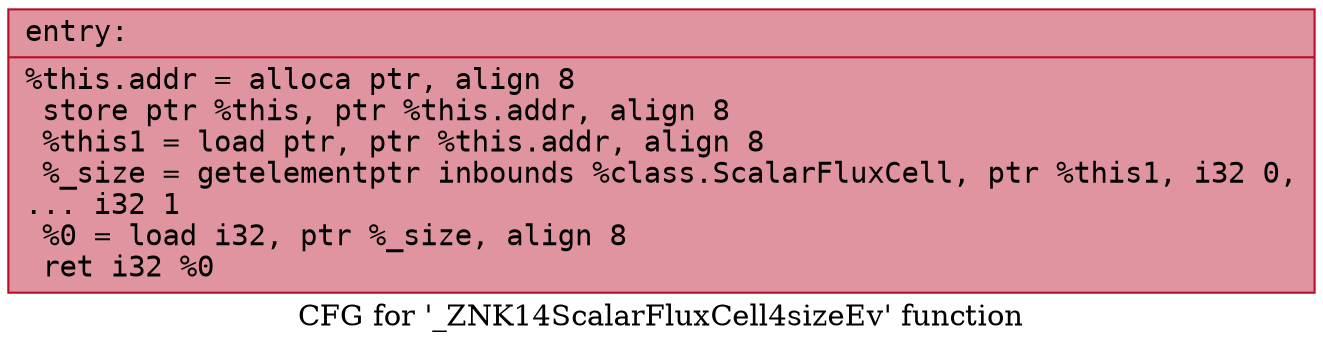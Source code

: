 digraph "CFG for '_ZNK14ScalarFluxCell4sizeEv' function" {
	label="CFG for '_ZNK14ScalarFluxCell4sizeEv' function";

	Node0x556c3c77d110 [shape=record,color="#b70d28ff", style=filled, fillcolor="#b70d2870" fontname="Courier",label="{entry:\l|  %this.addr = alloca ptr, align 8\l  store ptr %this, ptr %this.addr, align 8\l  %this1 = load ptr, ptr %this.addr, align 8\l  %_size = getelementptr inbounds %class.ScalarFluxCell, ptr %this1, i32 0,\l... i32 1\l  %0 = load i32, ptr %_size, align 8\l  ret i32 %0\l}"];
}
